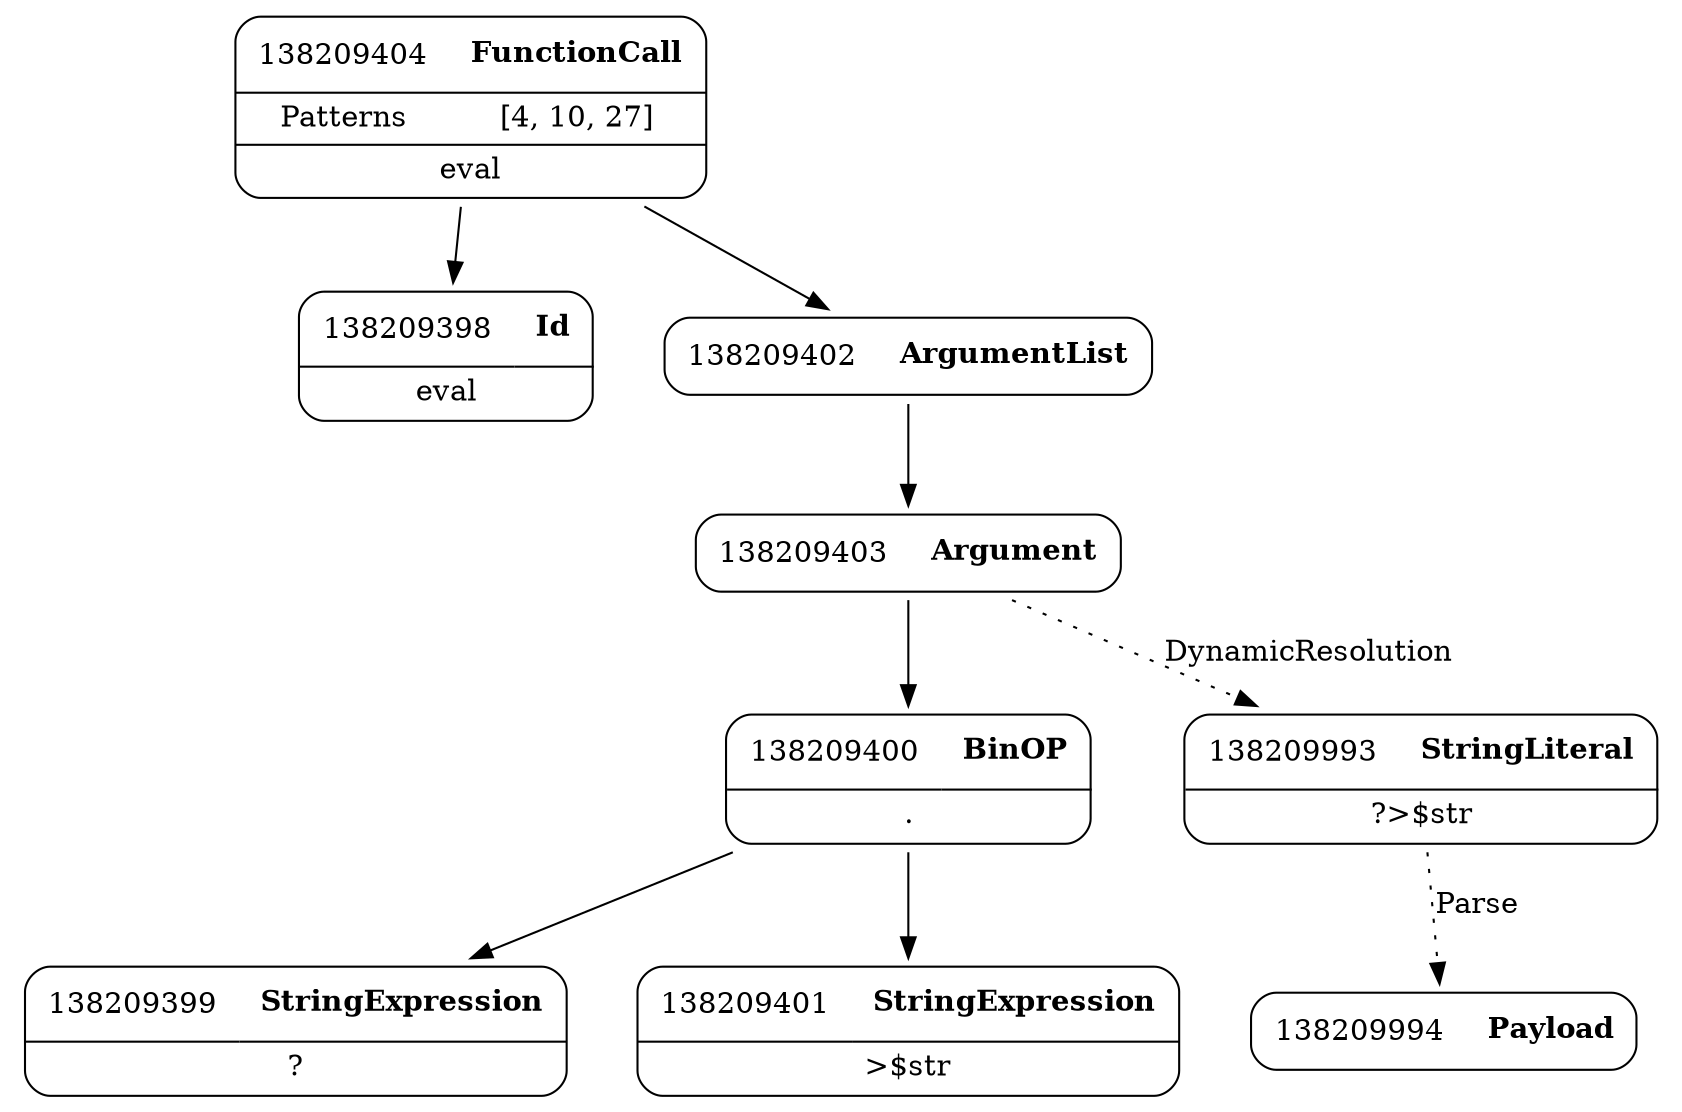 digraph ast {
node [shape=none];
138209404 [label=<<TABLE border='1' cellspacing='0' cellpadding='10' style='rounded' ><TR><TD border='0'>138209404</TD><TD border='0'><B>FunctionCall</B></TD></TR><HR/><TR><TD border='0' cellpadding='5'>Patterns</TD><TD border='0' cellpadding='5'>[4, 10, 27]</TD></TR><HR/><TR><TD border='0' cellpadding='5' colspan='2'>eval</TD></TR></TABLE>>];
138209404 -> 138209398 [weight=2];
138209404 -> 138209402 [weight=2];
138209400 [label=<<TABLE border='1' cellspacing='0' cellpadding='10' style='rounded' ><TR><TD border='0'>138209400</TD><TD border='0'><B>BinOP</B></TD></TR><HR/><TR><TD border='0' cellpadding='5' colspan='2'>.</TD></TR></TABLE>>];
138209400 -> 138209399 [weight=2];
138209400 -> 138209401 [weight=2];
138209401 [label=<<TABLE border='1' cellspacing='0' cellpadding='10' style='rounded' ><TR><TD border='0'>138209401</TD><TD border='0'><B>StringExpression</B></TD></TR><HR/><TR><TD border='0' cellpadding='5' colspan='2'>&gt;$str</TD></TR></TABLE>>];
138209993 [label=<<TABLE border='1' cellspacing='0' cellpadding='10' style='rounded' ><TR><TD border='0'>138209993</TD><TD border='0'><B>StringLiteral</B></TD></TR><HR/><TR><TD border='0' cellpadding='5' colspan='2'>?&gt;$str</TD></TR></TABLE>>];
138209993 -> 138209994 [style=dotted,label=Parse];
138209402 [label=<<TABLE border='1' cellspacing='0' cellpadding='10' style='rounded' ><TR><TD border='0'>138209402</TD><TD border='0'><B>ArgumentList</B></TD></TR></TABLE>>];
138209402 -> 138209403 [weight=2];
138209994 [label=<<TABLE border='1' cellspacing='0' cellpadding='10' style='rounded' ><TR><TD border='0'>138209994</TD><TD border='0'><B>Payload</B></TD></TR></TABLE>>];
138209403 [label=<<TABLE border='1' cellspacing='0' cellpadding='10' style='rounded' ><TR><TD border='0'>138209403</TD><TD border='0'><B>Argument</B></TD></TR></TABLE>>];
138209403 -> 138209400 [weight=2];
138209403 -> 138209993 [style=dotted,label=DynamicResolution];
138209398 [label=<<TABLE border='1' cellspacing='0' cellpadding='10' style='rounded' ><TR><TD border='0'>138209398</TD><TD border='0'><B>Id</B></TD></TR><HR/><TR><TD border='0' cellpadding='5' colspan='2'>eval</TD></TR></TABLE>>];
138209399 [label=<<TABLE border='1' cellspacing='0' cellpadding='10' style='rounded' ><TR><TD border='0'>138209399</TD><TD border='0'><B>StringExpression</B></TD></TR><HR/><TR><TD border='0' cellpadding='5' colspan='2'>?</TD></TR></TABLE>>];
}

